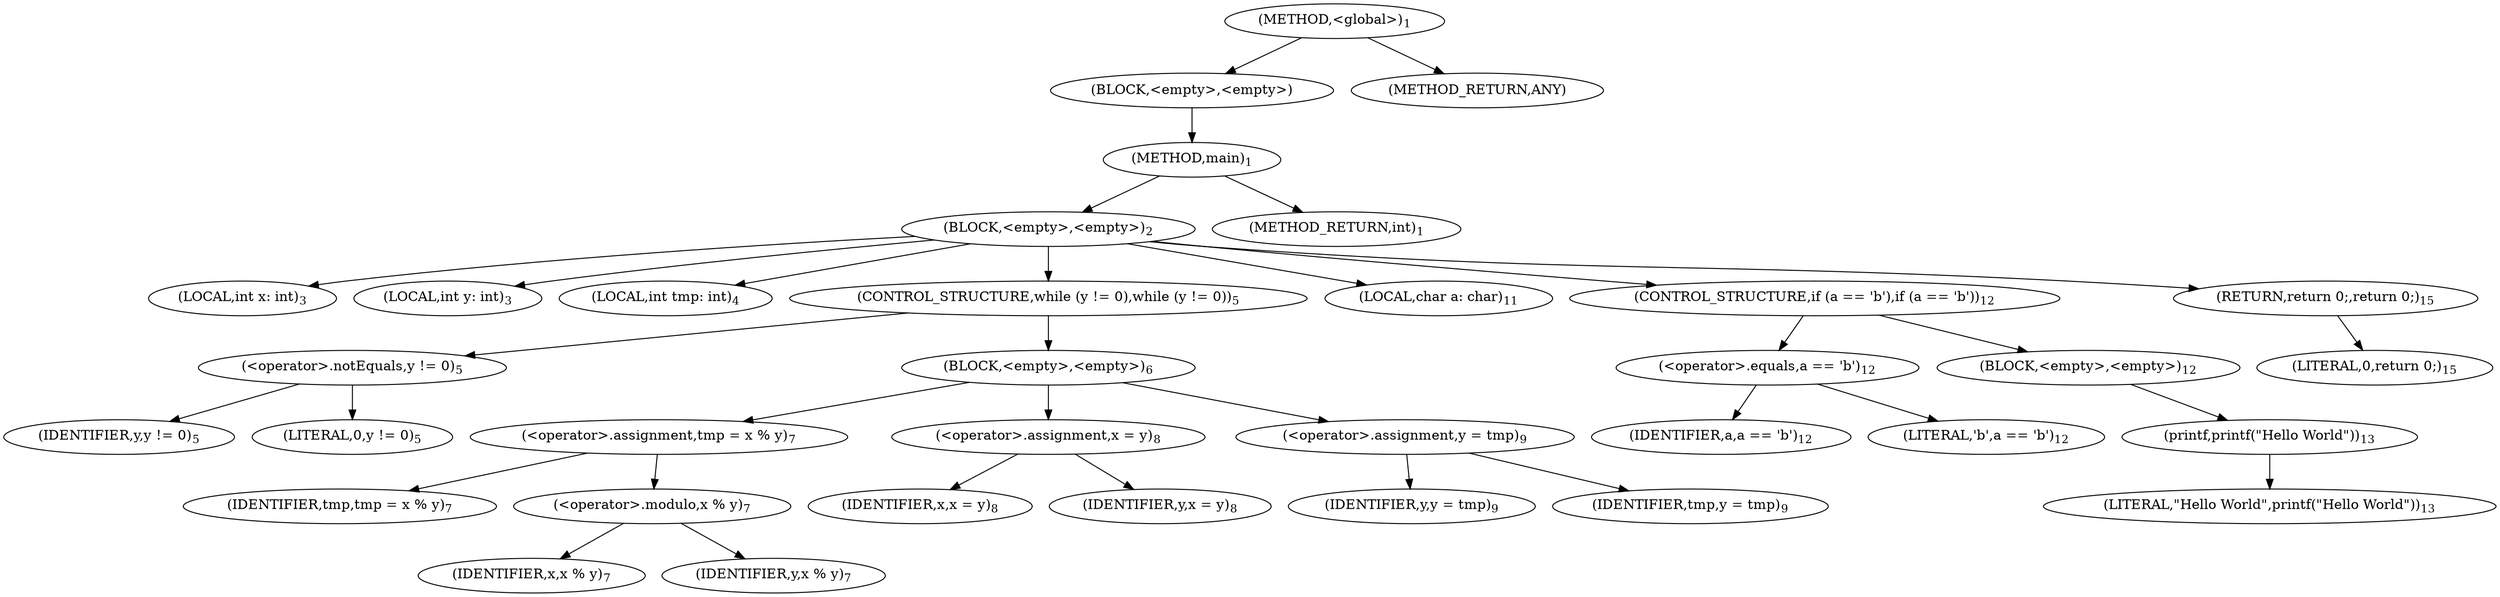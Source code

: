 digraph "&lt;global&gt;" {  
"5" [label = <(METHOD,&lt;global&gt;)<SUB>1</SUB>> ]
"6" [label = <(BLOCK,&lt;empty&gt;,&lt;empty&gt;)> ]
"7" [label = <(METHOD,main)<SUB>1</SUB>> ]
"8" [label = <(BLOCK,&lt;empty&gt;,&lt;empty&gt;)<SUB>2</SUB>> ]
"9" [label = <(LOCAL,int x: int)<SUB>3</SUB>> ]
"10" [label = <(LOCAL,int y: int)<SUB>3</SUB>> ]
"11" [label = <(LOCAL,int tmp: int)<SUB>4</SUB>> ]
"12" [label = <(CONTROL_STRUCTURE,while (y != 0),while (y != 0))<SUB>5</SUB>> ]
"13" [label = <(&lt;operator&gt;.notEquals,y != 0)<SUB>5</SUB>> ]
"14" [label = <(IDENTIFIER,y,y != 0)<SUB>5</SUB>> ]
"15" [label = <(LITERAL,0,y != 0)<SUB>5</SUB>> ]
"16" [label = <(BLOCK,&lt;empty&gt;,&lt;empty&gt;)<SUB>6</SUB>> ]
"17" [label = <(&lt;operator&gt;.assignment,tmp = x % y)<SUB>7</SUB>> ]
"18" [label = <(IDENTIFIER,tmp,tmp = x % y)<SUB>7</SUB>> ]
"19" [label = <(&lt;operator&gt;.modulo,x % y)<SUB>7</SUB>> ]
"20" [label = <(IDENTIFIER,x,x % y)<SUB>7</SUB>> ]
"21" [label = <(IDENTIFIER,y,x % y)<SUB>7</SUB>> ]
"22" [label = <(&lt;operator&gt;.assignment,x = y)<SUB>8</SUB>> ]
"23" [label = <(IDENTIFIER,x,x = y)<SUB>8</SUB>> ]
"24" [label = <(IDENTIFIER,y,x = y)<SUB>8</SUB>> ]
"25" [label = <(&lt;operator&gt;.assignment,y = tmp)<SUB>9</SUB>> ]
"26" [label = <(IDENTIFIER,y,y = tmp)<SUB>9</SUB>> ]
"27" [label = <(IDENTIFIER,tmp,y = tmp)<SUB>9</SUB>> ]
"28" [label = <(LOCAL,char a: char)<SUB>11</SUB>> ]
"29" [label = <(CONTROL_STRUCTURE,if (a == 'b'),if (a == 'b'))<SUB>12</SUB>> ]
"30" [label = <(&lt;operator&gt;.equals,a == 'b')<SUB>12</SUB>> ]
"31" [label = <(IDENTIFIER,a,a == 'b')<SUB>12</SUB>> ]
"32" [label = <(LITERAL,'b',a == 'b')<SUB>12</SUB>> ]
"33" [label = <(BLOCK,&lt;empty&gt;,&lt;empty&gt;)<SUB>12</SUB>> ]
"34" [label = <(printf,printf(&quot;Hello World&quot;))<SUB>13</SUB>> ]
"35" [label = <(LITERAL,&quot;Hello World&quot;,printf(&quot;Hello World&quot;))<SUB>13</SUB>> ]
"36" [label = <(RETURN,return 0;,return 0;)<SUB>15</SUB>> ]
"37" [label = <(LITERAL,0,return 0;)<SUB>15</SUB>> ]
"38" [label = <(METHOD_RETURN,int)<SUB>1</SUB>> ]
"40" [label = <(METHOD_RETURN,ANY)> ]
  "5" -> "6" 
  "5" -> "40" 
  "6" -> "7" 
  "7" -> "8" 
  "7" -> "38" 
  "8" -> "9" 
  "8" -> "10" 
  "8" -> "11" 
  "8" -> "12" 
  "8" -> "28" 
  "8" -> "29" 
  "8" -> "36" 
  "12" -> "13" 
  "12" -> "16" 
  "13" -> "14" 
  "13" -> "15" 
  "16" -> "17" 
  "16" -> "22" 
  "16" -> "25" 
  "17" -> "18" 
  "17" -> "19" 
  "19" -> "20" 
  "19" -> "21" 
  "22" -> "23" 
  "22" -> "24" 
  "25" -> "26" 
  "25" -> "27" 
  "29" -> "30" 
  "29" -> "33" 
  "30" -> "31" 
  "30" -> "32" 
  "33" -> "34" 
  "34" -> "35" 
  "36" -> "37" 
}
